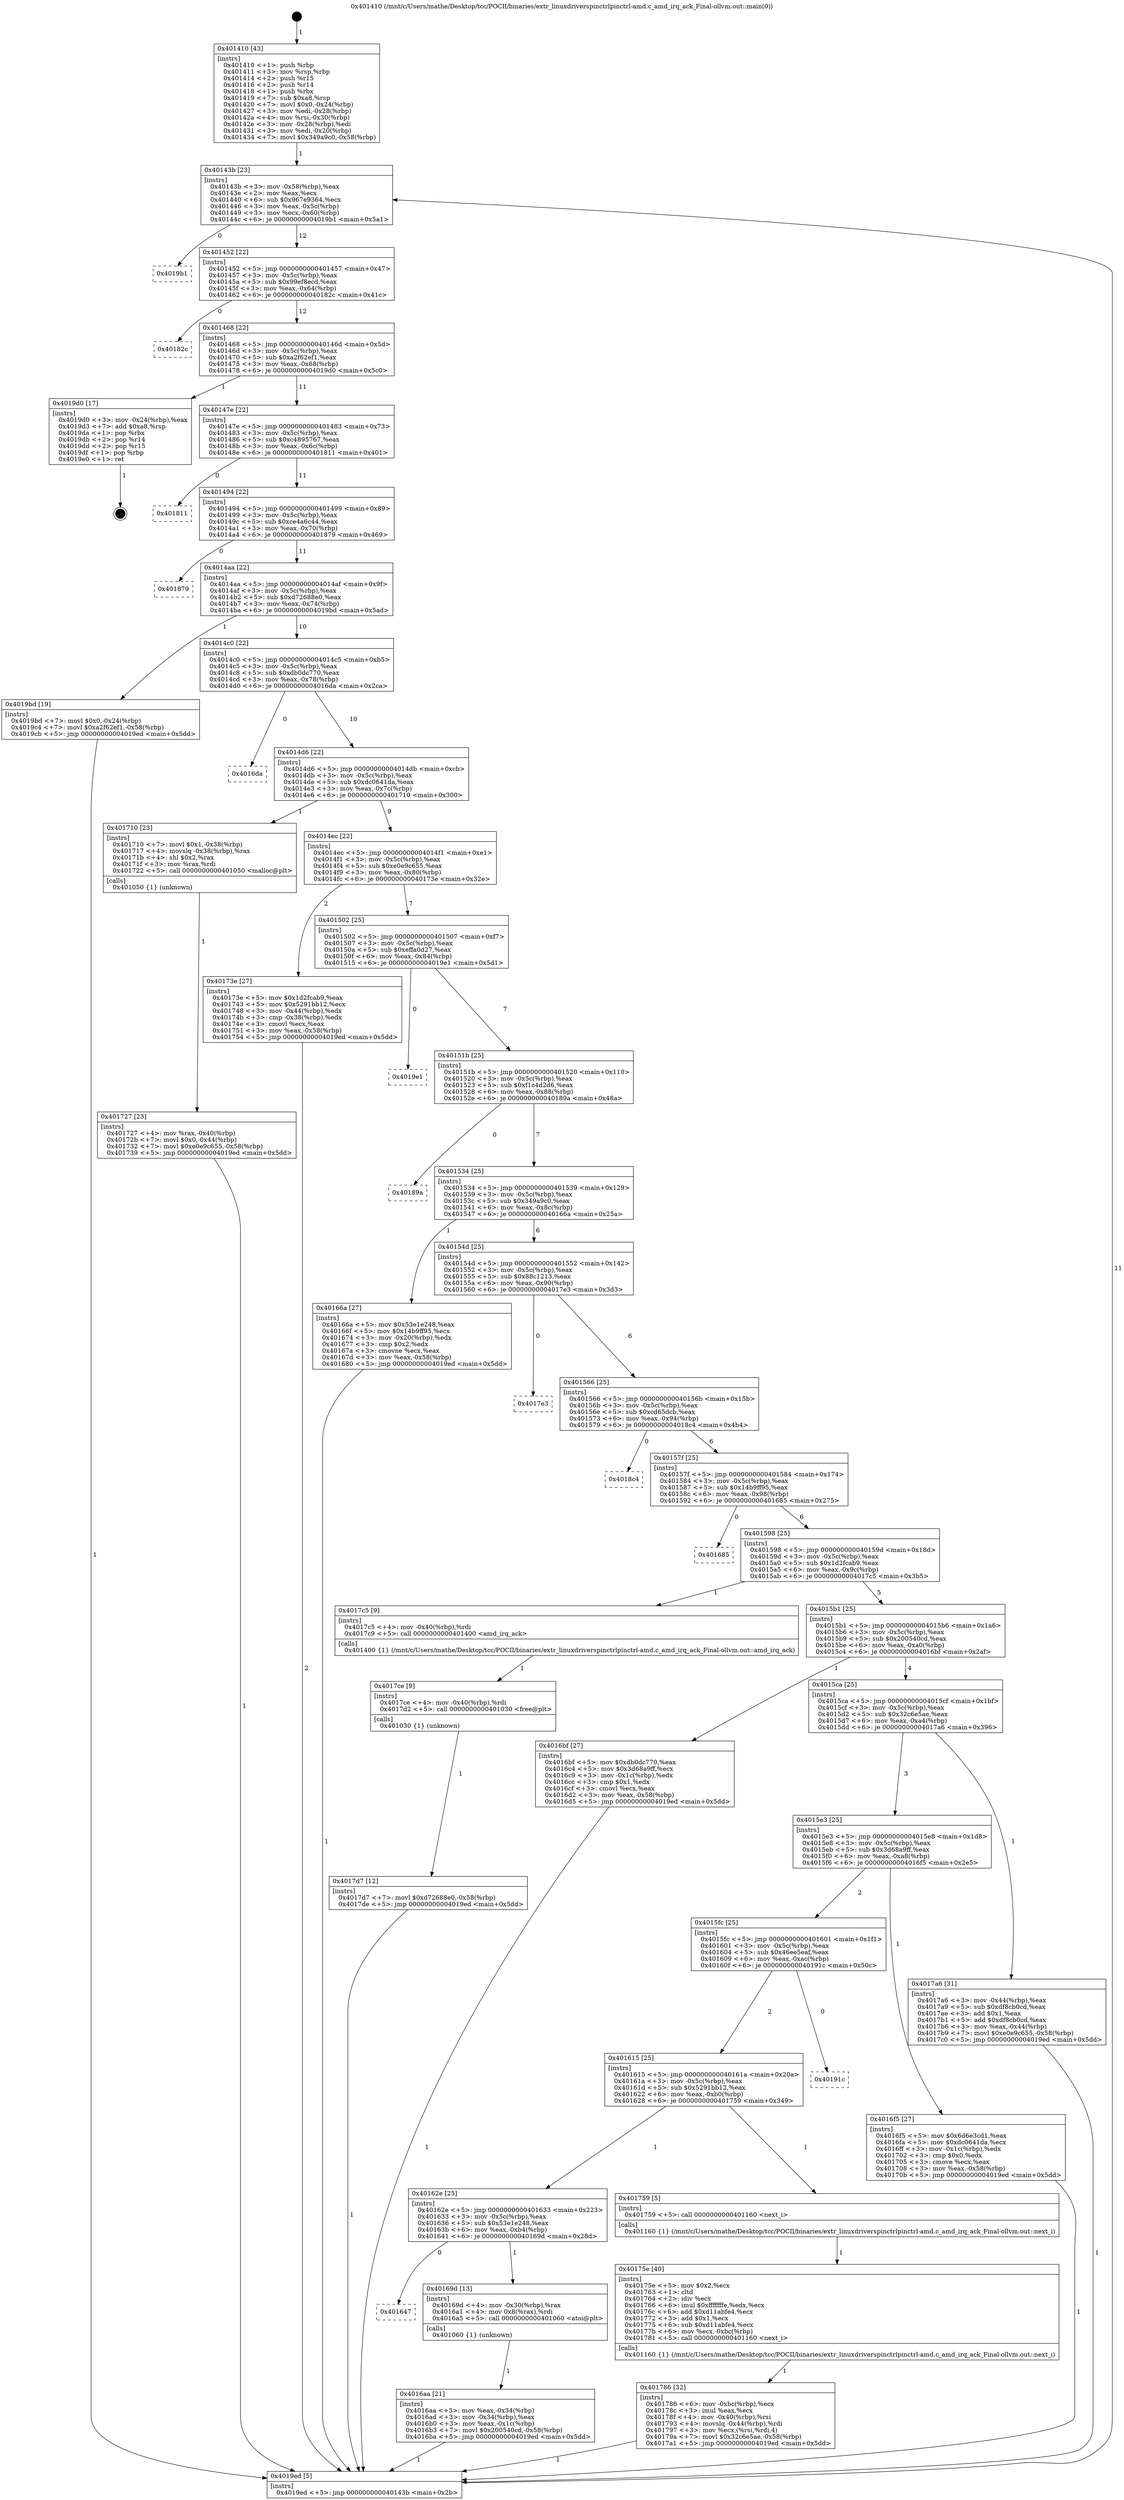 digraph "0x401410" {
  label = "0x401410 (/mnt/c/Users/mathe/Desktop/tcc/POCII/binaries/extr_linuxdriverspinctrlpinctrl-amd.c_amd_irq_ack_Final-ollvm.out::main(0))"
  labelloc = "t"
  node[shape=record]

  Entry [label="",width=0.3,height=0.3,shape=circle,fillcolor=black,style=filled]
  "0x40143b" [label="{
     0x40143b [23]\l
     | [instrs]\l
     &nbsp;&nbsp;0x40143b \<+3\>: mov -0x58(%rbp),%eax\l
     &nbsp;&nbsp;0x40143e \<+2\>: mov %eax,%ecx\l
     &nbsp;&nbsp;0x401440 \<+6\>: sub $0x967e9364,%ecx\l
     &nbsp;&nbsp;0x401446 \<+3\>: mov %eax,-0x5c(%rbp)\l
     &nbsp;&nbsp;0x401449 \<+3\>: mov %ecx,-0x60(%rbp)\l
     &nbsp;&nbsp;0x40144c \<+6\>: je 00000000004019b1 \<main+0x5a1\>\l
  }"]
  "0x4019b1" [label="{
     0x4019b1\l
  }", style=dashed]
  "0x401452" [label="{
     0x401452 [22]\l
     | [instrs]\l
     &nbsp;&nbsp;0x401452 \<+5\>: jmp 0000000000401457 \<main+0x47\>\l
     &nbsp;&nbsp;0x401457 \<+3\>: mov -0x5c(%rbp),%eax\l
     &nbsp;&nbsp;0x40145a \<+5\>: sub $0x99ef8ecd,%eax\l
     &nbsp;&nbsp;0x40145f \<+3\>: mov %eax,-0x64(%rbp)\l
     &nbsp;&nbsp;0x401462 \<+6\>: je 000000000040182c \<main+0x41c\>\l
  }"]
  Exit [label="",width=0.3,height=0.3,shape=circle,fillcolor=black,style=filled,peripheries=2]
  "0x40182c" [label="{
     0x40182c\l
  }", style=dashed]
  "0x401468" [label="{
     0x401468 [22]\l
     | [instrs]\l
     &nbsp;&nbsp;0x401468 \<+5\>: jmp 000000000040146d \<main+0x5d\>\l
     &nbsp;&nbsp;0x40146d \<+3\>: mov -0x5c(%rbp),%eax\l
     &nbsp;&nbsp;0x401470 \<+5\>: sub $0xa2f62ef1,%eax\l
     &nbsp;&nbsp;0x401475 \<+3\>: mov %eax,-0x68(%rbp)\l
     &nbsp;&nbsp;0x401478 \<+6\>: je 00000000004019d0 \<main+0x5c0\>\l
  }"]
  "0x4017d7" [label="{
     0x4017d7 [12]\l
     | [instrs]\l
     &nbsp;&nbsp;0x4017d7 \<+7\>: movl $0xd72688e0,-0x58(%rbp)\l
     &nbsp;&nbsp;0x4017de \<+5\>: jmp 00000000004019ed \<main+0x5dd\>\l
  }"]
  "0x4019d0" [label="{
     0x4019d0 [17]\l
     | [instrs]\l
     &nbsp;&nbsp;0x4019d0 \<+3\>: mov -0x24(%rbp),%eax\l
     &nbsp;&nbsp;0x4019d3 \<+7\>: add $0xa8,%rsp\l
     &nbsp;&nbsp;0x4019da \<+1\>: pop %rbx\l
     &nbsp;&nbsp;0x4019db \<+2\>: pop %r14\l
     &nbsp;&nbsp;0x4019dd \<+2\>: pop %r15\l
     &nbsp;&nbsp;0x4019df \<+1\>: pop %rbp\l
     &nbsp;&nbsp;0x4019e0 \<+1\>: ret\l
  }"]
  "0x40147e" [label="{
     0x40147e [22]\l
     | [instrs]\l
     &nbsp;&nbsp;0x40147e \<+5\>: jmp 0000000000401483 \<main+0x73\>\l
     &nbsp;&nbsp;0x401483 \<+3\>: mov -0x5c(%rbp),%eax\l
     &nbsp;&nbsp;0x401486 \<+5\>: sub $0xc4895767,%eax\l
     &nbsp;&nbsp;0x40148b \<+3\>: mov %eax,-0x6c(%rbp)\l
     &nbsp;&nbsp;0x40148e \<+6\>: je 0000000000401811 \<main+0x401\>\l
  }"]
  "0x4017ce" [label="{
     0x4017ce [9]\l
     | [instrs]\l
     &nbsp;&nbsp;0x4017ce \<+4\>: mov -0x40(%rbp),%rdi\l
     &nbsp;&nbsp;0x4017d2 \<+5\>: call 0000000000401030 \<free@plt\>\l
     | [calls]\l
     &nbsp;&nbsp;0x401030 \{1\} (unknown)\l
  }"]
  "0x401811" [label="{
     0x401811\l
  }", style=dashed]
  "0x401494" [label="{
     0x401494 [22]\l
     | [instrs]\l
     &nbsp;&nbsp;0x401494 \<+5\>: jmp 0000000000401499 \<main+0x89\>\l
     &nbsp;&nbsp;0x401499 \<+3\>: mov -0x5c(%rbp),%eax\l
     &nbsp;&nbsp;0x40149c \<+5\>: sub $0xce4a6c44,%eax\l
     &nbsp;&nbsp;0x4014a1 \<+3\>: mov %eax,-0x70(%rbp)\l
     &nbsp;&nbsp;0x4014a4 \<+6\>: je 0000000000401879 \<main+0x469\>\l
  }"]
  "0x401786" [label="{
     0x401786 [32]\l
     | [instrs]\l
     &nbsp;&nbsp;0x401786 \<+6\>: mov -0xbc(%rbp),%ecx\l
     &nbsp;&nbsp;0x40178c \<+3\>: imul %eax,%ecx\l
     &nbsp;&nbsp;0x40178f \<+4\>: mov -0x40(%rbp),%rsi\l
     &nbsp;&nbsp;0x401793 \<+4\>: movslq -0x44(%rbp),%rdi\l
     &nbsp;&nbsp;0x401797 \<+3\>: mov %ecx,(%rsi,%rdi,4)\l
     &nbsp;&nbsp;0x40179a \<+7\>: movl $0x32c6e5ae,-0x58(%rbp)\l
     &nbsp;&nbsp;0x4017a1 \<+5\>: jmp 00000000004019ed \<main+0x5dd\>\l
  }"]
  "0x401879" [label="{
     0x401879\l
  }", style=dashed]
  "0x4014aa" [label="{
     0x4014aa [22]\l
     | [instrs]\l
     &nbsp;&nbsp;0x4014aa \<+5\>: jmp 00000000004014af \<main+0x9f\>\l
     &nbsp;&nbsp;0x4014af \<+3\>: mov -0x5c(%rbp),%eax\l
     &nbsp;&nbsp;0x4014b2 \<+5\>: sub $0xd72688e0,%eax\l
     &nbsp;&nbsp;0x4014b7 \<+3\>: mov %eax,-0x74(%rbp)\l
     &nbsp;&nbsp;0x4014ba \<+6\>: je 00000000004019bd \<main+0x5ad\>\l
  }"]
  "0x40175e" [label="{
     0x40175e [40]\l
     | [instrs]\l
     &nbsp;&nbsp;0x40175e \<+5\>: mov $0x2,%ecx\l
     &nbsp;&nbsp;0x401763 \<+1\>: cltd\l
     &nbsp;&nbsp;0x401764 \<+2\>: idiv %ecx\l
     &nbsp;&nbsp;0x401766 \<+6\>: imul $0xfffffffe,%edx,%ecx\l
     &nbsp;&nbsp;0x40176c \<+6\>: add $0xd11abfe4,%ecx\l
     &nbsp;&nbsp;0x401772 \<+3\>: add $0x1,%ecx\l
     &nbsp;&nbsp;0x401775 \<+6\>: sub $0xd11abfe4,%ecx\l
     &nbsp;&nbsp;0x40177b \<+6\>: mov %ecx,-0xbc(%rbp)\l
     &nbsp;&nbsp;0x401781 \<+5\>: call 0000000000401160 \<next_i\>\l
     | [calls]\l
     &nbsp;&nbsp;0x401160 \{1\} (/mnt/c/Users/mathe/Desktop/tcc/POCII/binaries/extr_linuxdriverspinctrlpinctrl-amd.c_amd_irq_ack_Final-ollvm.out::next_i)\l
  }"]
  "0x4019bd" [label="{
     0x4019bd [19]\l
     | [instrs]\l
     &nbsp;&nbsp;0x4019bd \<+7\>: movl $0x0,-0x24(%rbp)\l
     &nbsp;&nbsp;0x4019c4 \<+7\>: movl $0xa2f62ef1,-0x58(%rbp)\l
     &nbsp;&nbsp;0x4019cb \<+5\>: jmp 00000000004019ed \<main+0x5dd\>\l
  }"]
  "0x4014c0" [label="{
     0x4014c0 [22]\l
     | [instrs]\l
     &nbsp;&nbsp;0x4014c0 \<+5\>: jmp 00000000004014c5 \<main+0xb5\>\l
     &nbsp;&nbsp;0x4014c5 \<+3\>: mov -0x5c(%rbp),%eax\l
     &nbsp;&nbsp;0x4014c8 \<+5\>: sub $0xdb0dc770,%eax\l
     &nbsp;&nbsp;0x4014cd \<+3\>: mov %eax,-0x78(%rbp)\l
     &nbsp;&nbsp;0x4014d0 \<+6\>: je 00000000004016da \<main+0x2ca\>\l
  }"]
  "0x401727" [label="{
     0x401727 [23]\l
     | [instrs]\l
     &nbsp;&nbsp;0x401727 \<+4\>: mov %rax,-0x40(%rbp)\l
     &nbsp;&nbsp;0x40172b \<+7\>: movl $0x0,-0x44(%rbp)\l
     &nbsp;&nbsp;0x401732 \<+7\>: movl $0xe0e9c655,-0x58(%rbp)\l
     &nbsp;&nbsp;0x401739 \<+5\>: jmp 00000000004019ed \<main+0x5dd\>\l
  }"]
  "0x4016da" [label="{
     0x4016da\l
  }", style=dashed]
  "0x4014d6" [label="{
     0x4014d6 [22]\l
     | [instrs]\l
     &nbsp;&nbsp;0x4014d6 \<+5\>: jmp 00000000004014db \<main+0xcb\>\l
     &nbsp;&nbsp;0x4014db \<+3\>: mov -0x5c(%rbp),%eax\l
     &nbsp;&nbsp;0x4014de \<+5\>: sub $0xdc0641da,%eax\l
     &nbsp;&nbsp;0x4014e3 \<+3\>: mov %eax,-0x7c(%rbp)\l
     &nbsp;&nbsp;0x4014e6 \<+6\>: je 0000000000401710 \<main+0x300\>\l
  }"]
  "0x4016aa" [label="{
     0x4016aa [21]\l
     | [instrs]\l
     &nbsp;&nbsp;0x4016aa \<+3\>: mov %eax,-0x34(%rbp)\l
     &nbsp;&nbsp;0x4016ad \<+3\>: mov -0x34(%rbp),%eax\l
     &nbsp;&nbsp;0x4016b0 \<+3\>: mov %eax,-0x1c(%rbp)\l
     &nbsp;&nbsp;0x4016b3 \<+7\>: movl $0x200540cd,-0x58(%rbp)\l
     &nbsp;&nbsp;0x4016ba \<+5\>: jmp 00000000004019ed \<main+0x5dd\>\l
  }"]
  "0x401710" [label="{
     0x401710 [23]\l
     | [instrs]\l
     &nbsp;&nbsp;0x401710 \<+7\>: movl $0x1,-0x38(%rbp)\l
     &nbsp;&nbsp;0x401717 \<+4\>: movslq -0x38(%rbp),%rax\l
     &nbsp;&nbsp;0x40171b \<+4\>: shl $0x2,%rax\l
     &nbsp;&nbsp;0x40171f \<+3\>: mov %rax,%rdi\l
     &nbsp;&nbsp;0x401722 \<+5\>: call 0000000000401050 \<malloc@plt\>\l
     | [calls]\l
     &nbsp;&nbsp;0x401050 \{1\} (unknown)\l
  }"]
  "0x4014ec" [label="{
     0x4014ec [22]\l
     | [instrs]\l
     &nbsp;&nbsp;0x4014ec \<+5\>: jmp 00000000004014f1 \<main+0xe1\>\l
     &nbsp;&nbsp;0x4014f1 \<+3\>: mov -0x5c(%rbp),%eax\l
     &nbsp;&nbsp;0x4014f4 \<+5\>: sub $0xe0e9c655,%eax\l
     &nbsp;&nbsp;0x4014f9 \<+3\>: mov %eax,-0x80(%rbp)\l
     &nbsp;&nbsp;0x4014fc \<+6\>: je 000000000040173e \<main+0x32e\>\l
  }"]
  "0x401647" [label="{
     0x401647\l
  }", style=dashed]
  "0x40173e" [label="{
     0x40173e [27]\l
     | [instrs]\l
     &nbsp;&nbsp;0x40173e \<+5\>: mov $0x1d2fcab9,%eax\l
     &nbsp;&nbsp;0x401743 \<+5\>: mov $0x5291bb12,%ecx\l
     &nbsp;&nbsp;0x401748 \<+3\>: mov -0x44(%rbp),%edx\l
     &nbsp;&nbsp;0x40174b \<+3\>: cmp -0x38(%rbp),%edx\l
     &nbsp;&nbsp;0x40174e \<+3\>: cmovl %ecx,%eax\l
     &nbsp;&nbsp;0x401751 \<+3\>: mov %eax,-0x58(%rbp)\l
     &nbsp;&nbsp;0x401754 \<+5\>: jmp 00000000004019ed \<main+0x5dd\>\l
  }"]
  "0x401502" [label="{
     0x401502 [25]\l
     | [instrs]\l
     &nbsp;&nbsp;0x401502 \<+5\>: jmp 0000000000401507 \<main+0xf7\>\l
     &nbsp;&nbsp;0x401507 \<+3\>: mov -0x5c(%rbp),%eax\l
     &nbsp;&nbsp;0x40150a \<+5\>: sub $0xeffa0d27,%eax\l
     &nbsp;&nbsp;0x40150f \<+6\>: mov %eax,-0x84(%rbp)\l
     &nbsp;&nbsp;0x401515 \<+6\>: je 00000000004019e1 \<main+0x5d1\>\l
  }"]
  "0x40169d" [label="{
     0x40169d [13]\l
     | [instrs]\l
     &nbsp;&nbsp;0x40169d \<+4\>: mov -0x30(%rbp),%rax\l
     &nbsp;&nbsp;0x4016a1 \<+4\>: mov 0x8(%rax),%rdi\l
     &nbsp;&nbsp;0x4016a5 \<+5\>: call 0000000000401060 \<atoi@plt\>\l
     | [calls]\l
     &nbsp;&nbsp;0x401060 \{1\} (unknown)\l
  }"]
  "0x4019e1" [label="{
     0x4019e1\l
  }", style=dashed]
  "0x40151b" [label="{
     0x40151b [25]\l
     | [instrs]\l
     &nbsp;&nbsp;0x40151b \<+5\>: jmp 0000000000401520 \<main+0x110\>\l
     &nbsp;&nbsp;0x401520 \<+3\>: mov -0x5c(%rbp),%eax\l
     &nbsp;&nbsp;0x401523 \<+5\>: sub $0xf1c4d2d6,%eax\l
     &nbsp;&nbsp;0x401528 \<+6\>: mov %eax,-0x88(%rbp)\l
     &nbsp;&nbsp;0x40152e \<+6\>: je 000000000040189a \<main+0x48a\>\l
  }"]
  "0x40162e" [label="{
     0x40162e [25]\l
     | [instrs]\l
     &nbsp;&nbsp;0x40162e \<+5\>: jmp 0000000000401633 \<main+0x223\>\l
     &nbsp;&nbsp;0x401633 \<+3\>: mov -0x5c(%rbp),%eax\l
     &nbsp;&nbsp;0x401636 \<+5\>: sub $0x53e1e248,%eax\l
     &nbsp;&nbsp;0x40163b \<+6\>: mov %eax,-0xb4(%rbp)\l
     &nbsp;&nbsp;0x401641 \<+6\>: je 000000000040169d \<main+0x28d\>\l
  }"]
  "0x40189a" [label="{
     0x40189a\l
  }", style=dashed]
  "0x401534" [label="{
     0x401534 [25]\l
     | [instrs]\l
     &nbsp;&nbsp;0x401534 \<+5\>: jmp 0000000000401539 \<main+0x129\>\l
     &nbsp;&nbsp;0x401539 \<+3\>: mov -0x5c(%rbp),%eax\l
     &nbsp;&nbsp;0x40153c \<+5\>: sub $0x349a9c0,%eax\l
     &nbsp;&nbsp;0x401541 \<+6\>: mov %eax,-0x8c(%rbp)\l
     &nbsp;&nbsp;0x401547 \<+6\>: je 000000000040166a \<main+0x25a\>\l
  }"]
  "0x401759" [label="{
     0x401759 [5]\l
     | [instrs]\l
     &nbsp;&nbsp;0x401759 \<+5\>: call 0000000000401160 \<next_i\>\l
     | [calls]\l
     &nbsp;&nbsp;0x401160 \{1\} (/mnt/c/Users/mathe/Desktop/tcc/POCII/binaries/extr_linuxdriverspinctrlpinctrl-amd.c_amd_irq_ack_Final-ollvm.out::next_i)\l
  }"]
  "0x40166a" [label="{
     0x40166a [27]\l
     | [instrs]\l
     &nbsp;&nbsp;0x40166a \<+5\>: mov $0x53e1e248,%eax\l
     &nbsp;&nbsp;0x40166f \<+5\>: mov $0x14b9ff95,%ecx\l
     &nbsp;&nbsp;0x401674 \<+3\>: mov -0x20(%rbp),%edx\l
     &nbsp;&nbsp;0x401677 \<+3\>: cmp $0x2,%edx\l
     &nbsp;&nbsp;0x40167a \<+3\>: cmovne %ecx,%eax\l
     &nbsp;&nbsp;0x40167d \<+3\>: mov %eax,-0x58(%rbp)\l
     &nbsp;&nbsp;0x401680 \<+5\>: jmp 00000000004019ed \<main+0x5dd\>\l
  }"]
  "0x40154d" [label="{
     0x40154d [25]\l
     | [instrs]\l
     &nbsp;&nbsp;0x40154d \<+5\>: jmp 0000000000401552 \<main+0x142\>\l
     &nbsp;&nbsp;0x401552 \<+3\>: mov -0x5c(%rbp),%eax\l
     &nbsp;&nbsp;0x401555 \<+5\>: sub $0x88c1213,%eax\l
     &nbsp;&nbsp;0x40155a \<+6\>: mov %eax,-0x90(%rbp)\l
     &nbsp;&nbsp;0x401560 \<+6\>: je 00000000004017e3 \<main+0x3d3\>\l
  }"]
  "0x4019ed" [label="{
     0x4019ed [5]\l
     | [instrs]\l
     &nbsp;&nbsp;0x4019ed \<+5\>: jmp 000000000040143b \<main+0x2b\>\l
  }"]
  "0x401410" [label="{
     0x401410 [43]\l
     | [instrs]\l
     &nbsp;&nbsp;0x401410 \<+1\>: push %rbp\l
     &nbsp;&nbsp;0x401411 \<+3\>: mov %rsp,%rbp\l
     &nbsp;&nbsp;0x401414 \<+2\>: push %r15\l
     &nbsp;&nbsp;0x401416 \<+2\>: push %r14\l
     &nbsp;&nbsp;0x401418 \<+1\>: push %rbx\l
     &nbsp;&nbsp;0x401419 \<+7\>: sub $0xa8,%rsp\l
     &nbsp;&nbsp;0x401420 \<+7\>: movl $0x0,-0x24(%rbp)\l
     &nbsp;&nbsp;0x401427 \<+3\>: mov %edi,-0x28(%rbp)\l
     &nbsp;&nbsp;0x40142a \<+4\>: mov %rsi,-0x30(%rbp)\l
     &nbsp;&nbsp;0x40142e \<+3\>: mov -0x28(%rbp),%edi\l
     &nbsp;&nbsp;0x401431 \<+3\>: mov %edi,-0x20(%rbp)\l
     &nbsp;&nbsp;0x401434 \<+7\>: movl $0x349a9c0,-0x58(%rbp)\l
  }"]
  "0x401615" [label="{
     0x401615 [25]\l
     | [instrs]\l
     &nbsp;&nbsp;0x401615 \<+5\>: jmp 000000000040161a \<main+0x20a\>\l
     &nbsp;&nbsp;0x40161a \<+3\>: mov -0x5c(%rbp),%eax\l
     &nbsp;&nbsp;0x40161d \<+5\>: sub $0x5291bb12,%eax\l
     &nbsp;&nbsp;0x401622 \<+6\>: mov %eax,-0xb0(%rbp)\l
     &nbsp;&nbsp;0x401628 \<+6\>: je 0000000000401759 \<main+0x349\>\l
  }"]
  "0x4017e3" [label="{
     0x4017e3\l
  }", style=dashed]
  "0x401566" [label="{
     0x401566 [25]\l
     | [instrs]\l
     &nbsp;&nbsp;0x401566 \<+5\>: jmp 000000000040156b \<main+0x15b\>\l
     &nbsp;&nbsp;0x40156b \<+3\>: mov -0x5c(%rbp),%eax\l
     &nbsp;&nbsp;0x40156e \<+5\>: sub $0xcd65dcb,%eax\l
     &nbsp;&nbsp;0x401573 \<+6\>: mov %eax,-0x94(%rbp)\l
     &nbsp;&nbsp;0x401579 \<+6\>: je 00000000004018c4 \<main+0x4b4\>\l
  }"]
  "0x40191c" [label="{
     0x40191c\l
  }", style=dashed]
  "0x4018c4" [label="{
     0x4018c4\l
  }", style=dashed]
  "0x40157f" [label="{
     0x40157f [25]\l
     | [instrs]\l
     &nbsp;&nbsp;0x40157f \<+5\>: jmp 0000000000401584 \<main+0x174\>\l
     &nbsp;&nbsp;0x401584 \<+3\>: mov -0x5c(%rbp),%eax\l
     &nbsp;&nbsp;0x401587 \<+5\>: sub $0x14b9ff95,%eax\l
     &nbsp;&nbsp;0x40158c \<+6\>: mov %eax,-0x98(%rbp)\l
     &nbsp;&nbsp;0x401592 \<+6\>: je 0000000000401685 \<main+0x275\>\l
  }"]
  "0x4015fc" [label="{
     0x4015fc [25]\l
     | [instrs]\l
     &nbsp;&nbsp;0x4015fc \<+5\>: jmp 0000000000401601 \<main+0x1f1\>\l
     &nbsp;&nbsp;0x401601 \<+3\>: mov -0x5c(%rbp),%eax\l
     &nbsp;&nbsp;0x401604 \<+5\>: sub $0x46ee5eaf,%eax\l
     &nbsp;&nbsp;0x401609 \<+6\>: mov %eax,-0xac(%rbp)\l
     &nbsp;&nbsp;0x40160f \<+6\>: je 000000000040191c \<main+0x50c\>\l
  }"]
  "0x401685" [label="{
     0x401685\l
  }", style=dashed]
  "0x401598" [label="{
     0x401598 [25]\l
     | [instrs]\l
     &nbsp;&nbsp;0x401598 \<+5\>: jmp 000000000040159d \<main+0x18d\>\l
     &nbsp;&nbsp;0x40159d \<+3\>: mov -0x5c(%rbp),%eax\l
     &nbsp;&nbsp;0x4015a0 \<+5\>: sub $0x1d2fcab9,%eax\l
     &nbsp;&nbsp;0x4015a5 \<+6\>: mov %eax,-0x9c(%rbp)\l
     &nbsp;&nbsp;0x4015ab \<+6\>: je 00000000004017c5 \<main+0x3b5\>\l
  }"]
  "0x4016f5" [label="{
     0x4016f5 [27]\l
     | [instrs]\l
     &nbsp;&nbsp;0x4016f5 \<+5\>: mov $0x6d6e3cd1,%eax\l
     &nbsp;&nbsp;0x4016fa \<+5\>: mov $0xdc0641da,%ecx\l
     &nbsp;&nbsp;0x4016ff \<+3\>: mov -0x1c(%rbp),%edx\l
     &nbsp;&nbsp;0x401702 \<+3\>: cmp $0x0,%edx\l
     &nbsp;&nbsp;0x401705 \<+3\>: cmove %ecx,%eax\l
     &nbsp;&nbsp;0x401708 \<+3\>: mov %eax,-0x58(%rbp)\l
     &nbsp;&nbsp;0x40170b \<+5\>: jmp 00000000004019ed \<main+0x5dd\>\l
  }"]
  "0x4017c5" [label="{
     0x4017c5 [9]\l
     | [instrs]\l
     &nbsp;&nbsp;0x4017c5 \<+4\>: mov -0x40(%rbp),%rdi\l
     &nbsp;&nbsp;0x4017c9 \<+5\>: call 0000000000401400 \<amd_irq_ack\>\l
     | [calls]\l
     &nbsp;&nbsp;0x401400 \{1\} (/mnt/c/Users/mathe/Desktop/tcc/POCII/binaries/extr_linuxdriverspinctrlpinctrl-amd.c_amd_irq_ack_Final-ollvm.out::amd_irq_ack)\l
  }"]
  "0x4015b1" [label="{
     0x4015b1 [25]\l
     | [instrs]\l
     &nbsp;&nbsp;0x4015b1 \<+5\>: jmp 00000000004015b6 \<main+0x1a6\>\l
     &nbsp;&nbsp;0x4015b6 \<+3\>: mov -0x5c(%rbp),%eax\l
     &nbsp;&nbsp;0x4015b9 \<+5\>: sub $0x200540cd,%eax\l
     &nbsp;&nbsp;0x4015be \<+6\>: mov %eax,-0xa0(%rbp)\l
     &nbsp;&nbsp;0x4015c4 \<+6\>: je 00000000004016bf \<main+0x2af\>\l
  }"]
  "0x4015e3" [label="{
     0x4015e3 [25]\l
     | [instrs]\l
     &nbsp;&nbsp;0x4015e3 \<+5\>: jmp 00000000004015e8 \<main+0x1d8\>\l
     &nbsp;&nbsp;0x4015e8 \<+3\>: mov -0x5c(%rbp),%eax\l
     &nbsp;&nbsp;0x4015eb \<+5\>: sub $0x3d68a9ff,%eax\l
     &nbsp;&nbsp;0x4015f0 \<+6\>: mov %eax,-0xa8(%rbp)\l
     &nbsp;&nbsp;0x4015f6 \<+6\>: je 00000000004016f5 \<main+0x2e5\>\l
  }"]
  "0x4016bf" [label="{
     0x4016bf [27]\l
     | [instrs]\l
     &nbsp;&nbsp;0x4016bf \<+5\>: mov $0xdb0dc770,%eax\l
     &nbsp;&nbsp;0x4016c4 \<+5\>: mov $0x3d68a9ff,%ecx\l
     &nbsp;&nbsp;0x4016c9 \<+3\>: mov -0x1c(%rbp),%edx\l
     &nbsp;&nbsp;0x4016cc \<+3\>: cmp $0x1,%edx\l
     &nbsp;&nbsp;0x4016cf \<+3\>: cmovl %ecx,%eax\l
     &nbsp;&nbsp;0x4016d2 \<+3\>: mov %eax,-0x58(%rbp)\l
     &nbsp;&nbsp;0x4016d5 \<+5\>: jmp 00000000004019ed \<main+0x5dd\>\l
  }"]
  "0x4015ca" [label="{
     0x4015ca [25]\l
     | [instrs]\l
     &nbsp;&nbsp;0x4015ca \<+5\>: jmp 00000000004015cf \<main+0x1bf\>\l
     &nbsp;&nbsp;0x4015cf \<+3\>: mov -0x5c(%rbp),%eax\l
     &nbsp;&nbsp;0x4015d2 \<+5\>: sub $0x32c6e5ae,%eax\l
     &nbsp;&nbsp;0x4015d7 \<+6\>: mov %eax,-0xa4(%rbp)\l
     &nbsp;&nbsp;0x4015dd \<+6\>: je 00000000004017a6 \<main+0x396\>\l
  }"]
  "0x4017a6" [label="{
     0x4017a6 [31]\l
     | [instrs]\l
     &nbsp;&nbsp;0x4017a6 \<+3\>: mov -0x44(%rbp),%eax\l
     &nbsp;&nbsp;0x4017a9 \<+5\>: sub $0xdf8cb0cd,%eax\l
     &nbsp;&nbsp;0x4017ae \<+3\>: add $0x1,%eax\l
     &nbsp;&nbsp;0x4017b1 \<+5\>: add $0xdf8cb0cd,%eax\l
     &nbsp;&nbsp;0x4017b6 \<+3\>: mov %eax,-0x44(%rbp)\l
     &nbsp;&nbsp;0x4017b9 \<+7\>: movl $0xe0e9c655,-0x58(%rbp)\l
     &nbsp;&nbsp;0x4017c0 \<+5\>: jmp 00000000004019ed \<main+0x5dd\>\l
  }"]
  Entry -> "0x401410" [label=" 1"]
  "0x40143b" -> "0x4019b1" [label=" 0"]
  "0x40143b" -> "0x401452" [label=" 12"]
  "0x4019d0" -> Exit [label=" 1"]
  "0x401452" -> "0x40182c" [label=" 0"]
  "0x401452" -> "0x401468" [label=" 12"]
  "0x4019bd" -> "0x4019ed" [label=" 1"]
  "0x401468" -> "0x4019d0" [label=" 1"]
  "0x401468" -> "0x40147e" [label=" 11"]
  "0x4017d7" -> "0x4019ed" [label=" 1"]
  "0x40147e" -> "0x401811" [label=" 0"]
  "0x40147e" -> "0x401494" [label=" 11"]
  "0x4017ce" -> "0x4017d7" [label=" 1"]
  "0x401494" -> "0x401879" [label=" 0"]
  "0x401494" -> "0x4014aa" [label=" 11"]
  "0x4017c5" -> "0x4017ce" [label=" 1"]
  "0x4014aa" -> "0x4019bd" [label=" 1"]
  "0x4014aa" -> "0x4014c0" [label=" 10"]
  "0x4017a6" -> "0x4019ed" [label=" 1"]
  "0x4014c0" -> "0x4016da" [label=" 0"]
  "0x4014c0" -> "0x4014d6" [label=" 10"]
  "0x401786" -> "0x4019ed" [label=" 1"]
  "0x4014d6" -> "0x401710" [label=" 1"]
  "0x4014d6" -> "0x4014ec" [label=" 9"]
  "0x40175e" -> "0x401786" [label=" 1"]
  "0x4014ec" -> "0x40173e" [label=" 2"]
  "0x4014ec" -> "0x401502" [label=" 7"]
  "0x401759" -> "0x40175e" [label=" 1"]
  "0x401502" -> "0x4019e1" [label=" 0"]
  "0x401502" -> "0x40151b" [label=" 7"]
  "0x40173e" -> "0x4019ed" [label=" 2"]
  "0x40151b" -> "0x40189a" [label=" 0"]
  "0x40151b" -> "0x401534" [label=" 7"]
  "0x401710" -> "0x401727" [label=" 1"]
  "0x401534" -> "0x40166a" [label=" 1"]
  "0x401534" -> "0x40154d" [label=" 6"]
  "0x40166a" -> "0x4019ed" [label=" 1"]
  "0x401410" -> "0x40143b" [label=" 1"]
  "0x4019ed" -> "0x40143b" [label=" 11"]
  "0x4016f5" -> "0x4019ed" [label=" 1"]
  "0x40154d" -> "0x4017e3" [label=" 0"]
  "0x40154d" -> "0x401566" [label=" 6"]
  "0x4016aa" -> "0x4019ed" [label=" 1"]
  "0x401566" -> "0x4018c4" [label=" 0"]
  "0x401566" -> "0x40157f" [label=" 6"]
  "0x40169d" -> "0x4016aa" [label=" 1"]
  "0x40157f" -> "0x401685" [label=" 0"]
  "0x40157f" -> "0x401598" [label=" 6"]
  "0x40162e" -> "0x40169d" [label=" 1"]
  "0x401598" -> "0x4017c5" [label=" 1"]
  "0x401598" -> "0x4015b1" [label=" 5"]
  "0x401727" -> "0x4019ed" [label=" 1"]
  "0x4015b1" -> "0x4016bf" [label=" 1"]
  "0x4015b1" -> "0x4015ca" [label=" 4"]
  "0x401615" -> "0x401759" [label=" 1"]
  "0x4015ca" -> "0x4017a6" [label=" 1"]
  "0x4015ca" -> "0x4015e3" [label=" 3"]
  "0x401615" -> "0x40162e" [label=" 1"]
  "0x4015e3" -> "0x4016f5" [label=" 1"]
  "0x4015e3" -> "0x4015fc" [label=" 2"]
  "0x40162e" -> "0x401647" [label=" 0"]
  "0x4015fc" -> "0x40191c" [label=" 0"]
  "0x4015fc" -> "0x401615" [label=" 2"]
  "0x4016bf" -> "0x4019ed" [label=" 1"]
}
